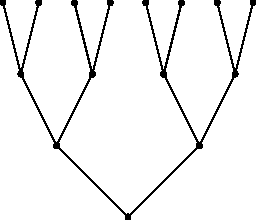 /******************************************************************************
 *                                 LICENSE                                    *
 ******************************************************************************
 *  This file is part of Mathematics-and-Physics.                             *
 *                                                                            *
 *  Mathematics-and-Physics is free software: you can redistribute it and/or  *
 *  modify it under the terms of the GNU General Public License as published  *
 *  by the Free Software Foundation, either version 3 of the License, or      *
 *  (at your option) any later version.                                       *
 *                                                                            *
 *  Mathematics-and-Physics is distributed in the hope that it will be useful *
 *  but WITHOUT ANY WARRANTY; without even the implied warranty of            *
 *  MERCHANTABILITY or FITNESS FOR A PARTICULAR PURPOSE.  See the             *
 *  GNU General Public License for more details.                              *
 *                                                                            *
 *  You should have received a copy of the GNU General Public License         *
 *  along with Mathematics-and-Physics.  If not, see                          *
 *  <https://www.gnu.org/licenses/>.                                          *
 ******************************************************************************/

/*  Size of the figure.                                                       */
size(128);

/*  Coordinates for the vertices of the graph.                                */
pair A = (0.0, 0.0);
pair B0 = (1.0, 1.0);
pair B1 = (-1.0, 1.0);
pair C00 = (1.5, 2.0);
pair C01 = (0.5, 2.0);
pair C10 = (-1.5, 2.0);
pair C11 = (-0.5, 2.0);
pair D000 = (1.75, 3.0);
pair D001 = (1.25, 3.0);
pair D010 = (0.75, 3.0);
pair D011 = (0.25, 3.0);
pair D100 = (-1.75, 3.0);
pair D101 = (-1.25, 3.0);
pair D110 = (-0.75, 3.0);
pair D111 = (-0.25, 3.0);

/*  Dots for the vertices of the graph.                                       */
dot(A);
dot(B0);
dot(B1);
dot(C00);
dot(C01);
dot(C10);
dot(C11);
dot(D000);
dot(D001);
dot(D010);
dot(D011);
dot(D100);
dot(D101);
dot(D110);
dot(D111);

/*  And draw the edges.                                                       */
draw(A -- B0);
draw(A -- B1);
draw(B0 -- C00);
draw(B0 -- C01);
draw(B1 -- C10);
draw(B1 -- C11);
draw(C00 -- D000);
draw(C00 -- D001);
draw(C01 -- D010);
draw(C01 -- D011);
draw(C10 -- D100);
draw(C10 -- D101);
draw(C11 -- D110);
draw(C11 -- D111);
